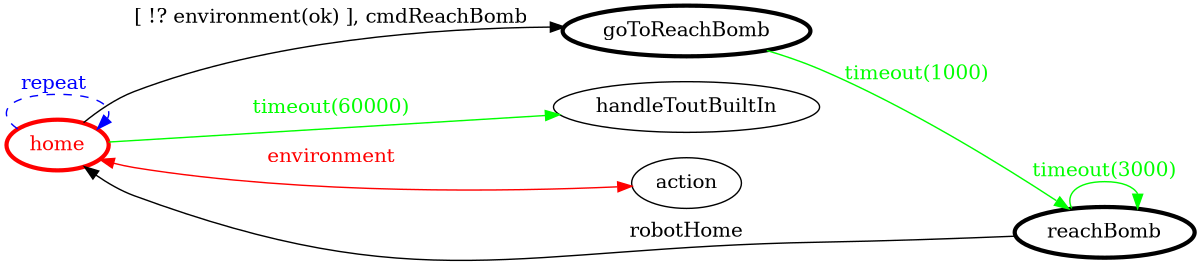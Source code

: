 /*
*
* A GraphViz DOT FSM description 
* Please use a GraphViz visualizer (like http://www.webgraphviz.com)
*  
*/

digraph finite_state_machine {
	rankdir=LR
	size="8,5"
	
	home [ color = red ][ fontcolor = red ][ penwidth = 3 ]
	reachBomb [ color = black ][ fontcolor = black ][ penwidth = 3 ]
	goToReachBomb [ color = black ][ fontcolor = black ][ penwidth = 3 ]
	
	home -> handleToutBuiltIn [ label = "timeout(60000)" ][ color = green ][ fontcolor = green ]
	goToReachBomb -> reachBomb [ label = "timeout(1000)" ][ color = green ][ fontcolor = green ]
	home -> action [ label = "environment" ][ color = red ][ fontcolor = red ][ dir = both ]
	reachBomb -> home [ label = "robotHome" ][ color = black ][ fontcolor = black ]
	home -> home [ label = "repeat "][ style = dashed ][ color = blue ][ fontcolor = blue ]
	reachBomb -> reachBomb [ label = "timeout(3000)" ][ color = green ][ fontcolor = green ]
	home -> goToReachBomb [ label = "[ !? environment(ok) ], cmdReachBomb" ][ color = black ][ fontcolor = black ]
}
